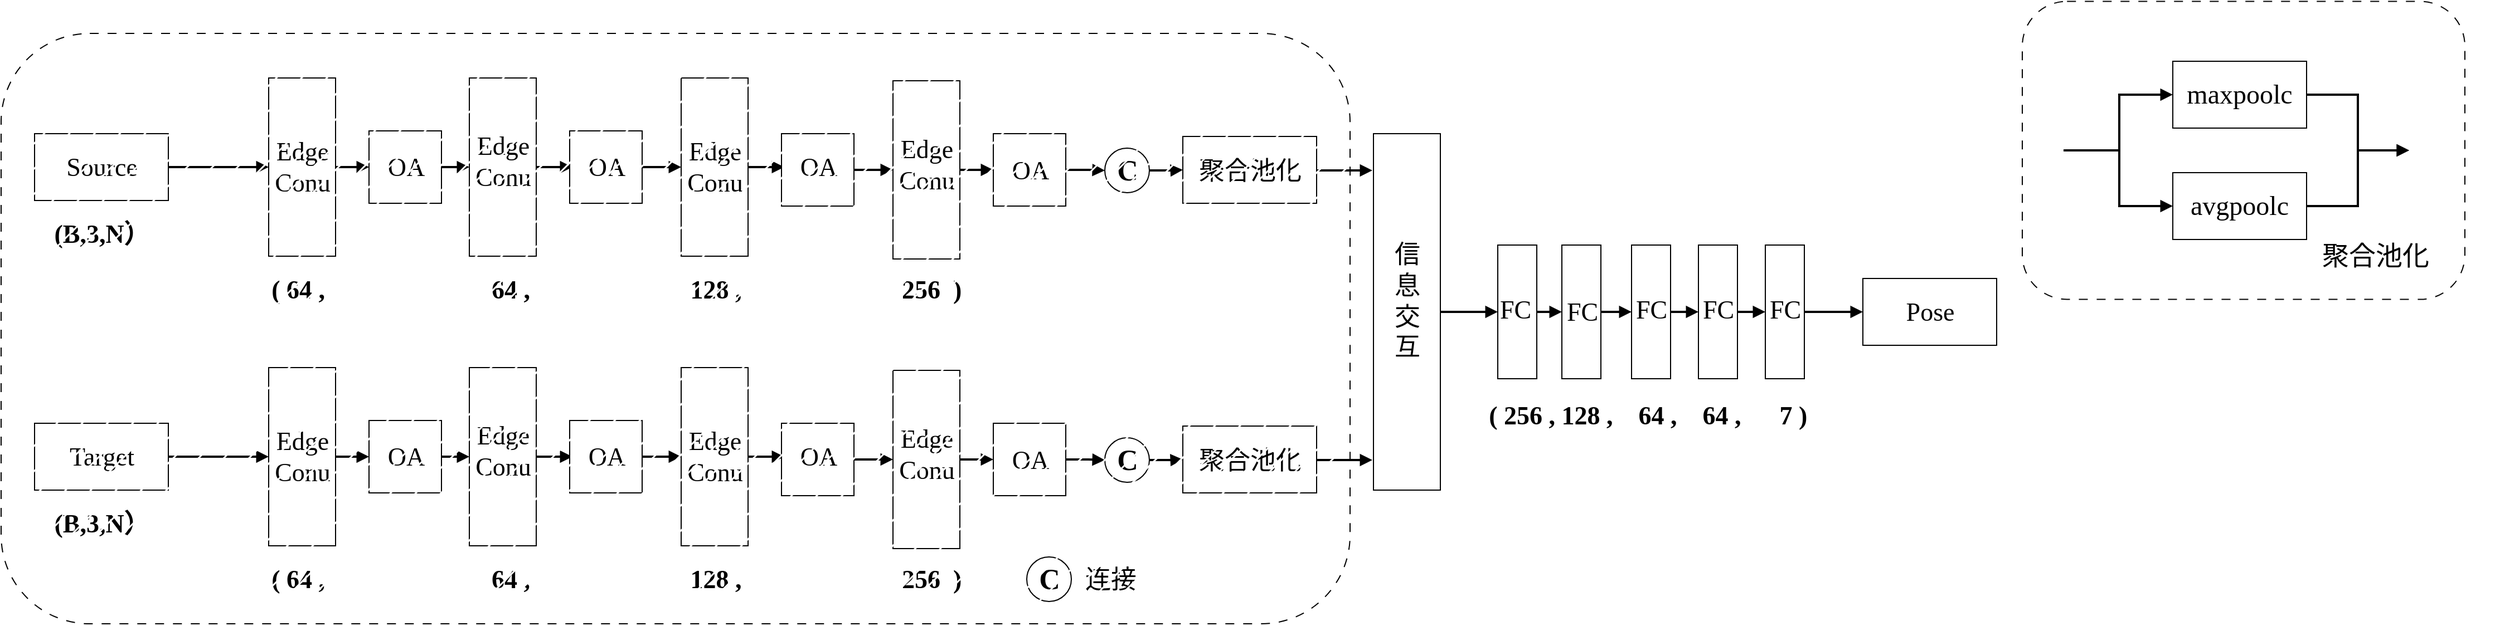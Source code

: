 <mxfile version="20.8.17" type="github">
  <diagram name="第 1 页" id="eRUMMsxShfU1d81g0v3S">
    <mxGraphModel dx="2500" dy="1315" grid="1" gridSize="10" guides="1" tooltips="1" connect="1" arrows="1" fold="1" page="1" pageScale="1" pageWidth="827" pageHeight="1169" math="0" shadow="0">
      <root>
        <mxCell id="0" />
        <mxCell id="1" parent="0" />
        <mxCell id="hH8gsVPZzRmc-5s9tCda-38" style="edgeStyle=orthogonalEdgeStyle;rounded=0;orthogonalLoop=1;jettySize=auto;html=1;exitX=1;exitY=0.5;exitDx=0;exitDy=0;strokeWidth=2;fontFamily=Times New Roman;fontSize=23;endArrow=block;endFill=1;" edge="1" parent="1" source="hH8gsVPZzRmc-5s9tCda-1" target="hH8gsVPZzRmc-5s9tCda-5">
          <mxGeometry relative="1" as="geometry" />
        </mxCell>
        <mxCell id="hH8gsVPZzRmc-5s9tCda-1" value="" style="rounded=0;whiteSpace=wrap;html=1;" vertex="1" parent="1">
          <mxGeometry x="130" y="230" width="120" height="60" as="geometry" />
        </mxCell>
        <mxCell id="hH8gsVPZzRmc-5s9tCda-2" value="&lt;font face=&quot;Times New Roman&quot; style=&quot;font-size: 23px;&quot;&gt;Source&lt;/font&gt;" style="text;html=1;align=center;verticalAlign=middle;resizable=0;points=[];autosize=1;strokeColor=none;fillColor=none;" vertex="1" parent="1">
          <mxGeometry x="145" y="240" width="90" height="40" as="geometry" />
        </mxCell>
        <mxCell id="hH8gsVPZzRmc-5s9tCda-77" style="edgeStyle=orthogonalEdgeStyle;rounded=0;orthogonalLoop=1;jettySize=auto;html=1;strokeWidth=2;fontFamily=宋体;fontSize=23;endArrow=block;endFill=1;" edge="1" parent="1" source="hH8gsVPZzRmc-5s9tCda-3" target="hH8gsVPZzRmc-5s9tCda-48">
          <mxGeometry relative="1" as="geometry" />
        </mxCell>
        <mxCell id="hH8gsVPZzRmc-5s9tCda-3" value="" style="rounded=0;whiteSpace=wrap;html=1;" vertex="1" parent="1">
          <mxGeometry x="130" y="490" width="120" height="60" as="geometry" />
        </mxCell>
        <mxCell id="hH8gsVPZzRmc-5s9tCda-4" value="&lt;font face=&quot;Times New Roman&quot; style=&quot;font-size: 23px;&quot;&gt;Target&lt;/font&gt;" style="text;html=1;align=center;verticalAlign=middle;resizable=0;points=[];autosize=1;strokeColor=none;fillColor=none;" vertex="1" parent="1">
          <mxGeometry x="150" y="500" width="80" height="40" as="geometry" />
        </mxCell>
        <mxCell id="hH8gsVPZzRmc-5s9tCda-14" style="edgeStyle=orthogonalEdgeStyle;rounded=0;orthogonalLoop=1;jettySize=auto;html=1;entryX=0;entryY=0.5;entryDx=0;entryDy=0;fontFamily=Times New Roman;fontSize=23;endArrow=block;endFill=1;strokeWidth=2;" edge="1" parent="1" source="hH8gsVPZzRmc-5s9tCda-5" target="hH8gsVPZzRmc-5s9tCda-11">
          <mxGeometry relative="1" as="geometry" />
        </mxCell>
        <mxCell id="hH8gsVPZzRmc-5s9tCda-5" value="" style="rounded=0;whiteSpace=wrap;html=1;fontFamily=Times New Roman;fontSize=23;rotation=90;" vertex="1" parent="1">
          <mxGeometry x="290" y="230" width="160" height="60" as="geometry" />
        </mxCell>
        <mxCell id="hH8gsVPZzRmc-5s9tCda-6" value="Edge&lt;br&gt;Conu" style="text;html=1;align=center;verticalAlign=middle;resizable=0;points=[];autosize=1;strokeColor=none;fillColor=none;fontSize=23;fontFamily=Times New Roman;" vertex="1" parent="1">
          <mxGeometry x="335" y="225" width="70" height="70" as="geometry" />
        </mxCell>
        <mxCell id="hH8gsVPZzRmc-5s9tCda-19" style="edgeStyle=orthogonalEdgeStyle;rounded=0;orthogonalLoop=1;jettySize=auto;html=1;fontFamily=Times New Roman;fontSize=23;strokeWidth=2;endArrow=block;endFill=1;" edge="1" parent="1" source="hH8gsVPZzRmc-5s9tCda-7" target="hH8gsVPZzRmc-5s9tCda-18">
          <mxGeometry relative="1" as="geometry" />
        </mxCell>
        <mxCell id="hH8gsVPZzRmc-5s9tCda-7" value="" style="rounded=0;whiteSpace=wrap;html=1;fontFamily=Times New Roman;fontSize=23;rotation=90;" vertex="1" parent="1">
          <mxGeometry x="470" y="230" width="160" height="60" as="geometry" />
        </mxCell>
        <mxCell id="hH8gsVPZzRmc-5s9tCda-8" value="Edge&lt;br&gt;Conu" style="text;html=1;align=center;verticalAlign=middle;resizable=0;points=[];autosize=1;strokeColor=none;fillColor=none;fontSize=23;fontFamily=Times New Roman;" vertex="1" parent="1">
          <mxGeometry x="515" y="220" width="70" height="70" as="geometry" />
        </mxCell>
        <mxCell id="hH8gsVPZzRmc-5s9tCda-33" style="edgeStyle=orthogonalEdgeStyle;rounded=0;orthogonalLoop=1;jettySize=auto;html=1;strokeWidth=2;fontFamily=Times New Roman;fontSize=23;endArrow=block;endFill=1;" edge="1" parent="1" source="hH8gsVPZzRmc-5s9tCda-11" target="hH8gsVPZzRmc-5s9tCda-7">
          <mxGeometry relative="1" as="geometry" />
        </mxCell>
        <mxCell id="hH8gsVPZzRmc-5s9tCda-11" value="" style="whiteSpace=wrap;html=1;aspect=fixed;fontFamily=Times New Roman;fontSize=23;" vertex="1" parent="1">
          <mxGeometry x="430" y="227.5" width="65" height="65" as="geometry" />
        </mxCell>
        <mxCell id="hH8gsVPZzRmc-5s9tCda-12" value="OA" style="text;html=1;align=center;verticalAlign=middle;resizable=0;points=[];autosize=1;strokeColor=none;fillColor=none;fontSize=23;fontFamily=Times New Roman;" vertex="1" parent="1">
          <mxGeometry x="432.5" y="240" width="60" height="40" as="geometry" />
        </mxCell>
        <mxCell id="hH8gsVPZzRmc-5s9tCda-34" style="edgeStyle=orthogonalEdgeStyle;rounded=0;orthogonalLoop=1;jettySize=auto;html=1;strokeWidth=2;fontFamily=Times New Roman;fontSize=23;endArrow=block;endFill=1;" edge="1" parent="1" source="hH8gsVPZzRmc-5s9tCda-17" target="hH8gsVPZzRmc-5s9tCda-21">
          <mxGeometry relative="1" as="geometry" />
        </mxCell>
        <mxCell id="hH8gsVPZzRmc-5s9tCda-17" value="" style="whiteSpace=wrap;html=1;aspect=fixed;fontFamily=Times New Roman;fontSize=23;" vertex="1" parent="1">
          <mxGeometry x="610" y="227.5" width="65" height="65" as="geometry" />
        </mxCell>
        <mxCell id="hH8gsVPZzRmc-5s9tCda-18" value="OA" style="text;html=1;align=center;verticalAlign=middle;resizable=0;points=[];autosize=1;strokeColor=none;fillColor=none;fontSize=23;fontFamily=Times New Roman;" vertex="1" parent="1">
          <mxGeometry x="612.5" y="240" width="60" height="40" as="geometry" />
        </mxCell>
        <mxCell id="hH8gsVPZzRmc-5s9tCda-20" style="edgeStyle=orthogonalEdgeStyle;rounded=0;orthogonalLoop=1;jettySize=auto;html=1;fontFamily=Times New Roman;fontSize=23;strokeWidth=2;endArrow=block;endFill=1;" edge="1" parent="1" source="hH8gsVPZzRmc-5s9tCda-21" target="hH8gsVPZzRmc-5s9tCda-24">
          <mxGeometry relative="1" as="geometry" />
        </mxCell>
        <mxCell id="hH8gsVPZzRmc-5s9tCda-21" value="" style="rounded=0;whiteSpace=wrap;html=1;fontFamily=Times New Roman;fontSize=23;rotation=90;" vertex="1" parent="1">
          <mxGeometry x="660" y="230" width="160" height="60" as="geometry" />
        </mxCell>
        <mxCell id="hH8gsVPZzRmc-5s9tCda-22" value="Edge&lt;br&gt;Conu" style="text;html=1;align=center;verticalAlign=middle;resizable=0;points=[];autosize=1;strokeColor=none;fillColor=none;fontSize=23;fontFamily=Times New Roman;" vertex="1" parent="1">
          <mxGeometry x="705" y="225" width="70" height="70" as="geometry" />
        </mxCell>
        <mxCell id="hH8gsVPZzRmc-5s9tCda-36" style="edgeStyle=orthogonalEdgeStyle;rounded=0;orthogonalLoop=1;jettySize=auto;html=1;strokeWidth=2;fontFamily=Times New Roman;fontSize=23;endArrow=block;endFill=1;" edge="1" parent="1" source="hH8gsVPZzRmc-5s9tCda-23" target="hH8gsVPZzRmc-5s9tCda-26">
          <mxGeometry relative="1" as="geometry" />
        </mxCell>
        <mxCell id="hH8gsVPZzRmc-5s9tCda-23" value="" style="whiteSpace=wrap;html=1;aspect=fixed;fontFamily=Times New Roman;fontSize=23;" vertex="1" parent="1">
          <mxGeometry x="800" y="230" width="65" height="65" as="geometry" />
        </mxCell>
        <mxCell id="hH8gsVPZzRmc-5s9tCda-24" value="OA" style="text;html=1;align=center;verticalAlign=middle;resizable=0;points=[];autosize=1;strokeColor=none;fillColor=none;fontSize=23;fontFamily=Times New Roman;" vertex="1" parent="1">
          <mxGeometry x="802.5" y="240" width="60" height="40" as="geometry" />
        </mxCell>
        <mxCell id="hH8gsVPZzRmc-5s9tCda-37" style="edgeStyle=orthogonalEdgeStyle;rounded=0;orthogonalLoop=1;jettySize=auto;html=1;strokeWidth=2;fontFamily=Times New Roman;fontSize=23;endArrow=block;endFill=1;" edge="1" parent="1" source="hH8gsVPZzRmc-5s9tCda-26" target="hH8gsVPZzRmc-5s9tCda-28">
          <mxGeometry relative="1" as="geometry" />
        </mxCell>
        <mxCell id="hH8gsVPZzRmc-5s9tCda-26" value="" style="rounded=0;whiteSpace=wrap;html=1;fontFamily=Times New Roman;fontSize=23;rotation=90;" vertex="1" parent="1">
          <mxGeometry x="850" y="232.5" width="160" height="60" as="geometry" />
        </mxCell>
        <mxCell id="hH8gsVPZzRmc-5s9tCda-27" value="Edge&lt;br&gt;Conu" style="text;html=1;align=center;verticalAlign=middle;resizable=0;points=[];autosize=1;strokeColor=none;fillColor=none;fontSize=23;fontFamily=Times New Roman;" vertex="1" parent="1">
          <mxGeometry x="895" y="222.5" width="70" height="70" as="geometry" />
        </mxCell>
        <mxCell id="hH8gsVPZzRmc-5s9tCda-42" style="edgeStyle=orthogonalEdgeStyle;rounded=0;orthogonalLoop=1;jettySize=auto;html=1;strokeWidth=2;fontFamily=Times New Roman;fontSize=23;endArrow=block;endFill=1;" edge="1" parent="1" source="hH8gsVPZzRmc-5s9tCda-28" target="hH8gsVPZzRmc-5s9tCda-41">
          <mxGeometry relative="1" as="geometry" />
        </mxCell>
        <mxCell id="hH8gsVPZzRmc-5s9tCda-28" value="" style="whiteSpace=wrap;html=1;aspect=fixed;fontFamily=Times New Roman;fontSize=23;" vertex="1" parent="1">
          <mxGeometry x="990" y="230" width="65" height="65" as="geometry" />
        </mxCell>
        <mxCell id="hH8gsVPZzRmc-5s9tCda-29" value="OA" style="text;html=1;align=center;verticalAlign=middle;resizable=0;points=[];autosize=1;strokeColor=none;fillColor=none;fontSize=23;fontFamily=Times New Roman;" vertex="1" parent="1">
          <mxGeometry x="992.5" y="242.5" width="60" height="40" as="geometry" />
        </mxCell>
        <mxCell id="hH8gsVPZzRmc-5s9tCda-39" value="" style="group;fontFamily=Times New Roman;fontSize=23;" vertex="1" connectable="0" parent="1">
          <mxGeometry x="1090" y="243" width="40.002" height="40.002" as="geometry" />
        </mxCell>
        <mxCell id="hH8gsVPZzRmc-5s9tCda-40" value="" style="ellipse;whiteSpace=wrap;html=1;aspect=fixed;fontFamily=Times New Roman;fontSize=36;" vertex="1" parent="hH8gsVPZzRmc-5s9tCda-39">
          <mxGeometry x="0.002" width="40" height="40" as="geometry" />
        </mxCell>
        <mxCell id="hH8gsVPZzRmc-5s9tCda-41" value="&lt;b style=&quot;font-size: 26px;&quot;&gt;C&lt;/b&gt;" style="text;html=1;align=center;verticalAlign=middle;resizable=0;points=[];autosize=1;strokeColor=none;fillColor=none;fontSize=23;fontFamily=Times New Roman;" vertex="1" parent="hH8gsVPZzRmc-5s9tCda-39">
          <mxGeometry y="0.002" width="40" height="40" as="geometry" />
        </mxCell>
        <mxCell id="hH8gsVPZzRmc-5s9tCda-43" value="" style="rounded=0;whiteSpace=wrap;html=1;fontFamily=Times New Roman;fontSize=23;" vertex="1" parent="1">
          <mxGeometry x="1160" y="232.5" width="120" height="60" as="geometry" />
        </mxCell>
        <mxCell id="hH8gsVPZzRmc-5s9tCda-81" style="edgeStyle=orthogonalEdgeStyle;rounded=0;orthogonalLoop=1;jettySize=auto;html=1;strokeWidth=2;fontFamily=宋体;fontSize=23;endArrow=block;endFill=1;" edge="1" parent="1" source="hH8gsVPZzRmc-5s9tCda-44">
          <mxGeometry relative="1" as="geometry">
            <mxPoint x="1330" y="263" as="targetPoint" />
          </mxGeometry>
        </mxCell>
        <mxCell id="hH8gsVPZzRmc-5s9tCda-44" value="&lt;font face=&quot;宋体&quot;&gt;聚合池化&lt;/font&gt;" style="text;html=1;align=center;verticalAlign=middle;resizable=0;points=[];autosize=1;strokeColor=none;fillColor=none;fontSize=23;fontFamily=Times New Roman;" vertex="1" parent="1">
          <mxGeometry x="1160" y="243" width="120" height="40" as="geometry" />
        </mxCell>
        <mxCell id="hH8gsVPZzRmc-5s9tCda-46" style="edgeStyle=orthogonalEdgeStyle;rounded=0;orthogonalLoop=1;jettySize=auto;html=1;entryX=0;entryY=0.5;entryDx=0;entryDy=0;strokeWidth=2;fontFamily=宋体;fontSize=23;endArrow=block;endFill=1;" edge="1" parent="1" source="hH8gsVPZzRmc-5s9tCda-41" target="hH8gsVPZzRmc-5s9tCda-43">
          <mxGeometry relative="1" as="geometry" />
        </mxCell>
        <mxCell id="hH8gsVPZzRmc-5s9tCda-47" style="edgeStyle=orthogonalEdgeStyle;rounded=0;orthogonalLoop=1;jettySize=auto;html=1;entryX=0;entryY=0.5;entryDx=0;entryDy=0;fontFamily=Times New Roman;fontSize=23;endArrow=block;endFill=1;strokeWidth=2;" edge="1" parent="1" source="hH8gsVPZzRmc-5s9tCda-48" target="hH8gsVPZzRmc-5s9tCda-54">
          <mxGeometry relative="1" as="geometry" />
        </mxCell>
        <mxCell id="hH8gsVPZzRmc-5s9tCda-48" value="" style="rounded=0;whiteSpace=wrap;html=1;fontFamily=Times New Roman;fontSize=23;rotation=90;" vertex="1" parent="1">
          <mxGeometry x="290" y="490" width="160" height="60" as="geometry" />
        </mxCell>
        <mxCell id="hH8gsVPZzRmc-5s9tCda-49" value="Edge&lt;br&gt;Conu" style="text;html=1;align=center;verticalAlign=middle;resizable=0;points=[];autosize=1;strokeColor=none;fillColor=none;fontSize=23;fontFamily=Times New Roman;" vertex="1" parent="1">
          <mxGeometry x="335" y="485" width="70" height="70" as="geometry" />
        </mxCell>
        <mxCell id="hH8gsVPZzRmc-5s9tCda-50" style="edgeStyle=orthogonalEdgeStyle;rounded=0;orthogonalLoop=1;jettySize=auto;html=1;fontFamily=Times New Roman;fontSize=23;strokeWidth=2;endArrow=block;endFill=1;" edge="1" parent="1" source="hH8gsVPZzRmc-5s9tCda-51" target="hH8gsVPZzRmc-5s9tCda-58">
          <mxGeometry relative="1" as="geometry" />
        </mxCell>
        <mxCell id="hH8gsVPZzRmc-5s9tCda-51" value="" style="rounded=0;whiteSpace=wrap;html=1;fontFamily=Times New Roman;fontSize=23;rotation=90;" vertex="1" parent="1">
          <mxGeometry x="470" y="490" width="160" height="60" as="geometry" />
        </mxCell>
        <mxCell id="hH8gsVPZzRmc-5s9tCda-52" value="Edge&lt;br&gt;Conu" style="text;html=1;align=center;verticalAlign=middle;resizable=0;points=[];autosize=1;strokeColor=none;fillColor=none;fontSize=23;fontFamily=Times New Roman;" vertex="1" parent="1">
          <mxGeometry x="515" y="480" width="70" height="70" as="geometry" />
        </mxCell>
        <mxCell id="hH8gsVPZzRmc-5s9tCda-53" style="edgeStyle=orthogonalEdgeStyle;rounded=0;orthogonalLoop=1;jettySize=auto;html=1;strokeWidth=2;fontFamily=Times New Roman;fontSize=23;endArrow=block;endFill=1;" edge="1" parent="1" source="hH8gsVPZzRmc-5s9tCda-54" target="hH8gsVPZzRmc-5s9tCda-51">
          <mxGeometry relative="1" as="geometry" />
        </mxCell>
        <mxCell id="hH8gsVPZzRmc-5s9tCda-54" value="" style="whiteSpace=wrap;html=1;aspect=fixed;fontFamily=Times New Roman;fontSize=23;" vertex="1" parent="1">
          <mxGeometry x="430" y="487.5" width="65" height="65" as="geometry" />
        </mxCell>
        <mxCell id="hH8gsVPZzRmc-5s9tCda-55" value="OA" style="text;html=1;align=center;verticalAlign=middle;resizable=0;points=[];autosize=1;strokeColor=none;fillColor=none;fontSize=23;fontFamily=Times New Roman;" vertex="1" parent="1">
          <mxGeometry x="432.5" y="500" width="60" height="40" as="geometry" />
        </mxCell>
        <mxCell id="hH8gsVPZzRmc-5s9tCda-56" style="edgeStyle=orthogonalEdgeStyle;rounded=0;orthogonalLoop=1;jettySize=auto;html=1;strokeWidth=2;fontFamily=Times New Roman;fontSize=23;endArrow=block;endFill=1;" edge="1" parent="1" source="hH8gsVPZzRmc-5s9tCda-57" target="hH8gsVPZzRmc-5s9tCda-60">
          <mxGeometry relative="1" as="geometry" />
        </mxCell>
        <mxCell id="hH8gsVPZzRmc-5s9tCda-57" value="" style="whiteSpace=wrap;html=1;aspect=fixed;fontFamily=Times New Roman;fontSize=23;" vertex="1" parent="1">
          <mxGeometry x="610" y="487.5" width="65" height="65" as="geometry" />
        </mxCell>
        <mxCell id="hH8gsVPZzRmc-5s9tCda-58" value="OA" style="text;html=1;align=center;verticalAlign=middle;resizable=0;points=[];autosize=1;strokeColor=none;fillColor=none;fontSize=23;fontFamily=Times New Roman;" vertex="1" parent="1">
          <mxGeometry x="612.5" y="500" width="60" height="40" as="geometry" />
        </mxCell>
        <mxCell id="hH8gsVPZzRmc-5s9tCda-59" style="edgeStyle=orthogonalEdgeStyle;rounded=0;orthogonalLoop=1;jettySize=auto;html=1;fontFamily=Times New Roman;fontSize=23;strokeWidth=2;endArrow=block;endFill=1;" edge="1" parent="1" source="hH8gsVPZzRmc-5s9tCda-60" target="hH8gsVPZzRmc-5s9tCda-64">
          <mxGeometry relative="1" as="geometry" />
        </mxCell>
        <mxCell id="hH8gsVPZzRmc-5s9tCda-60" value="" style="rounded=0;whiteSpace=wrap;html=1;fontFamily=Times New Roman;fontSize=23;rotation=90;" vertex="1" parent="1">
          <mxGeometry x="660" y="490" width="160" height="60" as="geometry" />
        </mxCell>
        <mxCell id="hH8gsVPZzRmc-5s9tCda-61" value="Edge&lt;br&gt;Conu" style="text;html=1;align=center;verticalAlign=middle;resizable=0;points=[];autosize=1;strokeColor=none;fillColor=none;fontSize=23;fontFamily=Times New Roman;" vertex="1" parent="1">
          <mxGeometry x="705" y="485" width="70" height="70" as="geometry" />
        </mxCell>
        <mxCell id="hH8gsVPZzRmc-5s9tCda-62" style="edgeStyle=orthogonalEdgeStyle;rounded=0;orthogonalLoop=1;jettySize=auto;html=1;strokeWidth=2;fontFamily=Times New Roman;fontSize=23;endArrow=block;endFill=1;" edge="1" parent="1" source="hH8gsVPZzRmc-5s9tCda-63" target="hH8gsVPZzRmc-5s9tCda-66">
          <mxGeometry relative="1" as="geometry" />
        </mxCell>
        <mxCell id="hH8gsVPZzRmc-5s9tCda-63" value="" style="whiteSpace=wrap;html=1;aspect=fixed;fontFamily=Times New Roman;fontSize=23;" vertex="1" parent="1">
          <mxGeometry x="800" y="490" width="65" height="65" as="geometry" />
        </mxCell>
        <mxCell id="hH8gsVPZzRmc-5s9tCda-64" value="OA" style="text;html=1;align=center;verticalAlign=middle;resizable=0;points=[];autosize=1;strokeColor=none;fillColor=none;fontSize=23;fontFamily=Times New Roman;" vertex="1" parent="1">
          <mxGeometry x="802.5" y="500" width="60" height="40" as="geometry" />
        </mxCell>
        <mxCell id="hH8gsVPZzRmc-5s9tCda-65" style="edgeStyle=orthogonalEdgeStyle;rounded=0;orthogonalLoop=1;jettySize=auto;html=1;strokeWidth=2;fontFamily=Times New Roman;fontSize=23;endArrow=block;endFill=1;" edge="1" parent="1" source="hH8gsVPZzRmc-5s9tCda-66" target="hH8gsVPZzRmc-5s9tCda-69">
          <mxGeometry relative="1" as="geometry" />
        </mxCell>
        <mxCell id="hH8gsVPZzRmc-5s9tCda-66" value="" style="rounded=0;whiteSpace=wrap;html=1;fontFamily=Times New Roman;fontSize=23;rotation=90;" vertex="1" parent="1">
          <mxGeometry x="850" y="492.5" width="160" height="60" as="geometry" />
        </mxCell>
        <mxCell id="hH8gsVPZzRmc-5s9tCda-67" value="Edge&lt;br&gt;Conu" style="text;html=1;align=center;verticalAlign=middle;resizable=0;points=[];autosize=1;strokeColor=none;fillColor=none;fontSize=23;fontFamily=Times New Roman;" vertex="1" parent="1">
          <mxGeometry x="895" y="482.5" width="70" height="70" as="geometry" />
        </mxCell>
        <mxCell id="hH8gsVPZzRmc-5s9tCda-68" style="edgeStyle=orthogonalEdgeStyle;rounded=0;orthogonalLoop=1;jettySize=auto;html=1;strokeWidth=2;fontFamily=Times New Roman;fontSize=23;endArrow=block;endFill=1;" edge="1" parent="1" source="hH8gsVPZzRmc-5s9tCda-69" target="hH8gsVPZzRmc-5s9tCda-73">
          <mxGeometry relative="1" as="geometry" />
        </mxCell>
        <mxCell id="hH8gsVPZzRmc-5s9tCda-69" value="" style="whiteSpace=wrap;html=1;aspect=fixed;fontFamily=Times New Roman;fontSize=23;" vertex="1" parent="1">
          <mxGeometry x="990" y="490" width="65" height="65" as="geometry" />
        </mxCell>
        <mxCell id="hH8gsVPZzRmc-5s9tCda-70" value="OA" style="text;html=1;align=center;verticalAlign=middle;resizable=0;points=[];autosize=1;strokeColor=none;fillColor=none;fontSize=23;fontFamily=Times New Roman;" vertex="1" parent="1">
          <mxGeometry x="992.5" y="502.5" width="60" height="40" as="geometry" />
        </mxCell>
        <mxCell id="hH8gsVPZzRmc-5s9tCda-71" value="" style="group;fontFamily=Times New Roman;fontSize=23;" vertex="1" connectable="0" parent="1">
          <mxGeometry x="1090" y="503" width="40.002" height="40.002" as="geometry" />
        </mxCell>
        <mxCell id="hH8gsVPZzRmc-5s9tCda-72" value="" style="ellipse;whiteSpace=wrap;html=1;aspect=fixed;fontFamily=Times New Roman;fontSize=36;" vertex="1" parent="hH8gsVPZzRmc-5s9tCda-71">
          <mxGeometry x="0.002" width="40" height="40" as="geometry" />
        </mxCell>
        <mxCell id="hH8gsVPZzRmc-5s9tCda-73" value="&lt;b style=&quot;font-size: 26px;&quot;&gt;C&lt;/b&gt;" style="text;html=1;align=center;verticalAlign=middle;resizable=0;points=[];autosize=1;strokeColor=none;fillColor=none;fontSize=23;fontFamily=Times New Roman;" vertex="1" parent="hH8gsVPZzRmc-5s9tCda-71">
          <mxGeometry y="0.002" width="40" height="40" as="geometry" />
        </mxCell>
        <mxCell id="hH8gsVPZzRmc-5s9tCda-74" value="" style="rounded=0;whiteSpace=wrap;html=1;fontFamily=Times New Roman;fontSize=23;" vertex="1" parent="1">
          <mxGeometry x="1160" y="492.5" width="120" height="60" as="geometry" />
        </mxCell>
        <mxCell id="hH8gsVPZzRmc-5s9tCda-82" style="edgeStyle=orthogonalEdgeStyle;rounded=0;orthogonalLoop=1;jettySize=auto;html=1;strokeWidth=2;fontFamily=宋体;fontSize=23;endArrow=block;endFill=1;" edge="1" parent="1" source="hH8gsVPZzRmc-5s9tCda-75">
          <mxGeometry relative="1" as="geometry">
            <mxPoint x="1330" y="523" as="targetPoint" />
          </mxGeometry>
        </mxCell>
        <mxCell id="hH8gsVPZzRmc-5s9tCda-75" value="&lt;font face=&quot;宋体&quot;&gt;聚合池化&lt;/font&gt;" style="text;html=1;align=center;verticalAlign=middle;resizable=0;points=[];autosize=1;strokeColor=none;fillColor=none;fontSize=23;fontFamily=Times New Roman;" vertex="1" parent="1">
          <mxGeometry x="1160" y="503" width="120" height="40" as="geometry" />
        </mxCell>
        <mxCell id="hH8gsVPZzRmc-5s9tCda-76" style="edgeStyle=orthogonalEdgeStyle;rounded=0;orthogonalLoop=1;jettySize=auto;html=1;entryX=0;entryY=0.5;entryDx=0;entryDy=0;strokeWidth=2;fontFamily=宋体;fontSize=23;endArrow=block;endFill=1;" edge="1" parent="1" source="hH8gsVPZzRmc-5s9tCda-73" target="hH8gsVPZzRmc-5s9tCda-74">
          <mxGeometry relative="1" as="geometry" />
        </mxCell>
        <mxCell id="hH8gsVPZzRmc-5s9tCda-108" style="edgeStyle=orthogonalEdgeStyle;rounded=0;orthogonalLoop=1;jettySize=auto;html=1;strokeWidth=2;fontFamily=Times New Roman;fontSize=23;endArrow=block;endFill=1;" edge="1" parent="1" source="hH8gsVPZzRmc-5s9tCda-78" target="hH8gsVPZzRmc-5s9tCda-84">
          <mxGeometry relative="1" as="geometry" />
        </mxCell>
        <mxCell id="hH8gsVPZzRmc-5s9tCda-78" value="" style="rounded=0;whiteSpace=wrap;html=1;fontFamily=宋体;fontSize=23;rotation=90;" vertex="1" parent="1">
          <mxGeometry x="1201" y="360" width="320" height="60" as="geometry" />
        </mxCell>
        <mxCell id="hH8gsVPZzRmc-5s9tCda-83" value="信&lt;br&gt;息&lt;br&gt;交&lt;br&gt;互" style="text;html=1;align=center;verticalAlign=middle;resizable=0;points=[];autosize=1;strokeColor=none;fillColor=none;fontSize=23;fontFamily=宋体;" vertex="1" parent="1">
          <mxGeometry x="1336" y="320" width="50" height="120" as="geometry" />
        </mxCell>
        <mxCell id="hH8gsVPZzRmc-5s9tCda-102" style="edgeStyle=orthogonalEdgeStyle;rounded=0;orthogonalLoop=1;jettySize=auto;html=1;strokeWidth=2;fontFamily=宋体;fontSize=23;endArrow=block;endFill=1;" edge="1" parent="1" source="hH8gsVPZzRmc-5s9tCda-84" target="hH8gsVPZzRmc-5s9tCda-86">
          <mxGeometry relative="1" as="geometry" />
        </mxCell>
        <mxCell id="hH8gsVPZzRmc-5s9tCda-84" value="" style="rounded=0;whiteSpace=wrap;html=1;fontFamily=宋体;fontSize=23;rotation=90;" vertex="1" parent="1">
          <mxGeometry x="1400" y="372.5" width="120" height="35" as="geometry" />
        </mxCell>
        <mxCell id="hH8gsVPZzRmc-5s9tCda-85" value="&lt;font face=&quot;Times New Roman&quot;&gt;FC&lt;/font&gt;" style="text;html=1;align=center;verticalAlign=middle;resizable=0;points=[];autosize=1;strokeColor=none;fillColor=none;fontSize=23;fontFamily=宋体;" vertex="1" parent="1">
          <mxGeometry x="1432.5" y="367.5" width="50" height="40" as="geometry" />
        </mxCell>
        <mxCell id="hH8gsVPZzRmc-5s9tCda-99" style="edgeStyle=orthogonalEdgeStyle;rounded=0;orthogonalLoop=1;jettySize=auto;html=1;strokeWidth=2;fontFamily=宋体;fontSize=23;endArrow=block;endFill=1;" edge="1" parent="1" source="hH8gsVPZzRmc-5s9tCda-86" target="hH8gsVPZzRmc-5s9tCda-88">
          <mxGeometry relative="1" as="geometry" />
        </mxCell>
        <mxCell id="hH8gsVPZzRmc-5s9tCda-86" value="" style="rounded=0;whiteSpace=wrap;html=1;fontFamily=宋体;fontSize=23;rotation=90;" vertex="1" parent="1">
          <mxGeometry x="1457.5" y="372.5" width="120" height="35" as="geometry" />
        </mxCell>
        <mxCell id="hH8gsVPZzRmc-5s9tCda-87" value="&lt;font face=&quot;Times New Roman&quot;&gt;FC&lt;/font&gt;" style="text;html=1;align=center;verticalAlign=middle;resizable=0;points=[];autosize=1;strokeColor=none;fillColor=none;fontSize=23;fontFamily=宋体;" vertex="1" parent="1">
          <mxGeometry x="1492.5" y="370" width="50" height="40" as="geometry" />
        </mxCell>
        <mxCell id="hH8gsVPZzRmc-5s9tCda-100" style="edgeStyle=orthogonalEdgeStyle;rounded=0;orthogonalLoop=1;jettySize=auto;html=1;strokeWidth=2;fontFamily=宋体;fontSize=23;endArrow=block;endFill=1;" edge="1" parent="1" source="hH8gsVPZzRmc-5s9tCda-88" target="hH8gsVPZzRmc-5s9tCda-90">
          <mxGeometry relative="1" as="geometry" />
        </mxCell>
        <mxCell id="hH8gsVPZzRmc-5s9tCda-88" value="" style="rounded=0;whiteSpace=wrap;html=1;fontFamily=宋体;fontSize=23;rotation=90;" vertex="1" parent="1">
          <mxGeometry x="1520" y="372.5" width="120" height="35" as="geometry" />
        </mxCell>
        <mxCell id="hH8gsVPZzRmc-5s9tCda-89" value="&lt;font face=&quot;Times New Roman&quot;&gt;FC&lt;/font&gt;" style="text;html=1;align=center;verticalAlign=middle;resizable=0;points=[];autosize=1;strokeColor=none;fillColor=none;fontSize=23;fontFamily=宋体;" vertex="1" parent="1">
          <mxGeometry x="1555" y="367.5" width="50" height="40" as="geometry" />
        </mxCell>
        <mxCell id="hH8gsVPZzRmc-5s9tCda-116" style="edgeStyle=orthogonalEdgeStyle;rounded=0;orthogonalLoop=1;jettySize=auto;html=1;strokeWidth=2;fontFamily=Times New Roman;fontSize=23;endArrow=block;endFill=1;" edge="1" parent="1" source="hH8gsVPZzRmc-5s9tCda-90" target="hH8gsVPZzRmc-5s9tCda-114">
          <mxGeometry relative="1" as="geometry" />
        </mxCell>
        <mxCell id="hH8gsVPZzRmc-5s9tCda-90" value="" style="rounded=0;whiteSpace=wrap;html=1;fontFamily=宋体;fontSize=23;rotation=90;" vertex="1" parent="1">
          <mxGeometry x="1580" y="372.5" width="120" height="35" as="geometry" />
        </mxCell>
        <mxCell id="hH8gsVPZzRmc-5s9tCda-91" value="&lt;font face=&quot;Times New Roman&quot;&gt;FC&lt;/font&gt;" style="text;html=1;align=center;verticalAlign=middle;resizable=0;points=[];autosize=1;strokeColor=none;fillColor=none;fontSize=23;fontFamily=宋体;" vertex="1" parent="1">
          <mxGeometry x="1615" y="367.5" width="50" height="40" as="geometry" />
        </mxCell>
        <mxCell id="hH8gsVPZzRmc-5s9tCda-105" value="" style="rounded=0;whiteSpace=wrap;html=1;" vertex="1" parent="1">
          <mxGeometry x="1770" y="360" width="120" height="60" as="geometry" />
        </mxCell>
        <mxCell id="hH8gsVPZzRmc-5s9tCda-106" value="&lt;font face=&quot;Times New Roman&quot;&gt;Pose&lt;/font&gt;" style="text;html=1;align=center;verticalAlign=middle;resizable=0;points=[];autosize=1;strokeColor=none;fillColor=none;fontSize=23;fontFamily=宋体;" vertex="1" parent="1">
          <mxGeometry x="1795" y="369.5" width="70" height="40" as="geometry" />
        </mxCell>
        <mxCell id="hH8gsVPZzRmc-5s9tCda-109" value="&lt;b&gt;(B,3,N）&lt;/b&gt;" style="text;html=1;align=center;verticalAlign=middle;resizable=0;points=[];autosize=1;strokeColor=none;fillColor=none;fontSize=23;fontFamily=Times New Roman;" vertex="1" parent="1">
          <mxGeometry x="135" y="300" width="110" height="40" as="geometry" />
        </mxCell>
        <mxCell id="hH8gsVPZzRmc-5s9tCda-110" value="&lt;b&gt;(B,3,N）&lt;/b&gt;" style="text;html=1;align=center;verticalAlign=middle;resizable=0;points=[];autosize=1;strokeColor=none;fillColor=none;fontSize=23;fontFamily=Times New Roman;" vertex="1" parent="1">
          <mxGeometry x="135" y="560" width="110" height="40" as="geometry" />
        </mxCell>
        <mxCell id="hH8gsVPZzRmc-5s9tCda-111" value="&lt;b&gt;&amp;nbsp; &amp;nbsp;( 64 ,&amp;nbsp; &amp;nbsp; &amp;nbsp; &amp;nbsp; &amp;nbsp; &amp;nbsp; &amp;nbsp; &amp;nbsp; &amp;nbsp; &amp;nbsp; &amp;nbsp; &amp;nbsp; &amp;nbsp; 64 ,&amp;nbsp; &amp;nbsp; &amp;nbsp; &amp;nbsp; &amp;nbsp; &amp;nbsp; &amp;nbsp; &amp;nbsp; &amp;nbsp; &amp;nbsp; &amp;nbsp; &amp;nbsp; &amp;nbsp;128 ,&amp;nbsp; &amp;nbsp; &amp;nbsp; &amp;nbsp; &amp;nbsp; &amp;nbsp; &amp;nbsp; &amp;nbsp; &amp;nbsp; &amp;nbsp; &amp;nbsp; &amp;nbsp; &amp;nbsp;256&amp;nbsp; )&lt;/b&gt;" style="text;html=1;align=center;verticalAlign=middle;resizable=0;points=[];autosize=1;strokeColor=none;fillColor=none;fontSize=23;fontFamily=Times New Roman;" vertex="1" parent="1">
          <mxGeometry x="312.5" y="350" width="660" height="40" as="geometry" />
        </mxCell>
        <mxCell id="hH8gsVPZzRmc-5s9tCda-112" value="&lt;b&gt;&amp;nbsp; &amp;nbsp;( 64 ,&amp;nbsp; &amp;nbsp; &amp;nbsp; &amp;nbsp; &amp;nbsp; &amp;nbsp; &amp;nbsp; &amp;nbsp; &amp;nbsp; &amp;nbsp; &amp;nbsp; &amp;nbsp; &amp;nbsp; 64 ,&amp;nbsp; &amp;nbsp; &amp;nbsp; &amp;nbsp; &amp;nbsp; &amp;nbsp; &amp;nbsp; &amp;nbsp; &amp;nbsp; &amp;nbsp; &amp;nbsp; &amp;nbsp; &amp;nbsp;128 ,&amp;nbsp; &amp;nbsp; &amp;nbsp; &amp;nbsp; &amp;nbsp; &amp;nbsp; &amp;nbsp; &amp;nbsp; &amp;nbsp; &amp;nbsp; &amp;nbsp; &amp;nbsp; &amp;nbsp;256&amp;nbsp; )&lt;/b&gt;" style="text;html=1;align=center;verticalAlign=middle;resizable=0;points=[];autosize=1;strokeColor=none;fillColor=none;fontSize=23;fontFamily=Times New Roman;" vertex="1" parent="1">
          <mxGeometry x="312.5" y="610" width="660" height="40" as="geometry" />
        </mxCell>
        <mxCell id="hH8gsVPZzRmc-5s9tCda-113" value="&lt;b&gt;&amp;nbsp; &amp;nbsp; &amp;nbsp; &amp;nbsp; &amp;nbsp; &amp;nbsp; &amp;nbsp; &amp;nbsp; &amp;nbsp;( 256 , 128 ,&amp;nbsp; &amp;nbsp; 64 ,&amp;nbsp; &amp;nbsp; 64 ,&amp;nbsp; &amp;nbsp; &amp;nbsp; 7 )&lt;/b&gt;" style="text;html=1;align=center;verticalAlign=middle;resizable=0;points=[];autosize=1;strokeColor=none;fillColor=none;fontSize=23;fontFamily=Times New Roman;" vertex="1" parent="1">
          <mxGeometry x="1322.5" y="462.5" width="410" height="40" as="geometry" />
        </mxCell>
        <mxCell id="hH8gsVPZzRmc-5s9tCda-118" style="edgeStyle=orthogonalEdgeStyle;rounded=0;orthogonalLoop=1;jettySize=auto;html=1;entryX=0;entryY=0.5;entryDx=0;entryDy=0;strokeWidth=2;fontFamily=Times New Roman;fontSize=23;endArrow=block;endFill=1;" edge="1" parent="1" source="hH8gsVPZzRmc-5s9tCda-114" target="hH8gsVPZzRmc-5s9tCda-105">
          <mxGeometry relative="1" as="geometry" />
        </mxCell>
        <mxCell id="hH8gsVPZzRmc-5s9tCda-114" value="" style="rounded=0;whiteSpace=wrap;html=1;fontFamily=宋体;fontSize=23;rotation=90;" vertex="1" parent="1">
          <mxGeometry x="1640" y="372.5" width="120" height="35" as="geometry" />
        </mxCell>
        <mxCell id="hH8gsVPZzRmc-5s9tCda-115" value="&lt;font face=&quot;Times New Roman&quot;&gt;FC&lt;/font&gt;" style="text;html=1;align=center;verticalAlign=middle;resizable=0;points=[];autosize=1;strokeColor=none;fillColor=none;fontSize=23;fontFamily=宋体;" vertex="1" parent="1">
          <mxGeometry x="1675" y="367.5" width="50" height="40" as="geometry" />
        </mxCell>
        <mxCell id="hH8gsVPZzRmc-5s9tCda-119" value="" style="group;fontFamily=Times New Roman;fontSize=23;" vertex="1" connectable="0" parent="1">
          <mxGeometry x="1020" y="610" width="40.002" height="40.002" as="geometry" />
        </mxCell>
        <mxCell id="hH8gsVPZzRmc-5s9tCda-120" value="" style="ellipse;whiteSpace=wrap;html=1;aspect=fixed;fontFamily=Times New Roman;fontSize=36;" vertex="1" parent="hH8gsVPZzRmc-5s9tCda-119">
          <mxGeometry x="0.002" width="40" height="40" as="geometry" />
        </mxCell>
        <mxCell id="hH8gsVPZzRmc-5s9tCda-121" value="&lt;b style=&quot;font-size: 26px;&quot;&gt;C&lt;/b&gt;" style="text;html=1;align=center;verticalAlign=middle;resizable=0;points=[];autosize=1;strokeColor=none;fillColor=none;fontSize=23;fontFamily=Times New Roman;" vertex="1" parent="hH8gsVPZzRmc-5s9tCda-119">
          <mxGeometry y="0.002" width="40" height="40" as="geometry" />
        </mxCell>
        <mxCell id="hH8gsVPZzRmc-5s9tCda-122" value="&lt;font face=&quot;宋体&quot;&gt;连接&lt;/font&gt;" style="text;html=1;align=center;verticalAlign=middle;resizable=0;points=[];autosize=1;strokeColor=none;fillColor=none;fontSize=23;fontFamily=Times New Roman;" vertex="1" parent="1">
          <mxGeometry x="1060" y="610" width="70" height="40" as="geometry" />
        </mxCell>
        <mxCell id="hH8gsVPZzRmc-5s9tCda-123" value="" style="rounded=1;whiteSpace=wrap;html=1;fontFamily=宋体;fontSize=23;arcSize=15;dashed=1;dashPattern=8 8;fillStyle=hatch;" vertex="1" parent="1">
          <mxGeometry x="100" y="140" width="1210" height="530" as="geometry" />
        </mxCell>
        <mxCell id="hH8gsVPZzRmc-5s9tCda-124" value="" style="rounded=1;whiteSpace=wrap;html=1;dashed=1;dashPattern=8 8;fillStyle=hatch;fontFamily=宋体;fontSize=23;" vertex="1" parent="1">
          <mxGeometry x="1913" y="111.25" width="397" height="267.5" as="geometry" />
        </mxCell>
        <mxCell id="hH8gsVPZzRmc-5s9tCda-135" style="edgeStyle=orthogonalEdgeStyle;rounded=0;orthogonalLoop=1;jettySize=auto;html=1;entryX=0;entryY=0.5;entryDx=0;entryDy=0;strokeWidth=2;fontFamily=Times New Roman;fontSize=24;endArrow=block;endFill=1;" edge="1" parent="1" source="hH8gsVPZzRmc-5s9tCda-125" target="hH8gsVPZzRmc-5s9tCda-134">
          <mxGeometry relative="1" as="geometry" />
        </mxCell>
        <mxCell id="hH8gsVPZzRmc-5s9tCda-125" value="&lt;font face=&quot;Times New Roman&quot; style=&quot;font-size: 24px;&quot;&gt;maxpoolc&lt;/font&gt;" style="rounded=0;whiteSpace=wrap;html=1;fillStyle=hatch;fontFamily=宋体;fontSize=23;" vertex="1" parent="1">
          <mxGeometry x="2048" y="165" width="120" height="60" as="geometry" />
        </mxCell>
        <mxCell id="hH8gsVPZzRmc-5s9tCda-136" style="edgeStyle=orthogonalEdgeStyle;rounded=0;orthogonalLoop=1;jettySize=auto;html=1;entryX=0;entryY=0.5;entryDx=0;entryDy=0;strokeWidth=2;fontFamily=Times New Roman;fontSize=24;endArrow=block;endFill=1;" edge="1" parent="1" source="hH8gsVPZzRmc-5s9tCda-126" target="hH8gsVPZzRmc-5s9tCda-134">
          <mxGeometry relative="1" as="geometry" />
        </mxCell>
        <mxCell id="hH8gsVPZzRmc-5s9tCda-126" value="&lt;font face=&quot;Times New Roman&quot; style=&quot;font-size: 24px;&quot;&gt;avgpoolc&lt;/font&gt;" style="rounded=0;whiteSpace=wrap;html=1;fillStyle=hatch;fontFamily=宋体;fontSize=23;" vertex="1" parent="1">
          <mxGeometry x="2048" y="265" width="120" height="60" as="geometry" />
        </mxCell>
        <mxCell id="hH8gsVPZzRmc-5s9tCda-127" value="" style="edgeStyle=none;orthogonalLoop=1;jettySize=auto;html=1;rounded=0;strokeWidth=2;fontFamily=Times New Roman;fontSize=24;endArrow=block;endFill=1;entryX=0;entryY=0.5;entryDx=0;entryDy=0;" edge="1" parent="1" target="hH8gsVPZzRmc-5s9tCda-125">
          <mxGeometry width="80" relative="1" as="geometry">
            <mxPoint x="1950" y="245" as="sourcePoint" />
            <mxPoint x="2048" y="180" as="targetPoint" />
            <Array as="points">
              <mxPoint x="2000" y="245" />
              <mxPoint x="2000" y="195" />
            </Array>
          </mxGeometry>
        </mxCell>
        <mxCell id="hH8gsVPZzRmc-5s9tCda-128" value="" style="edgeStyle=none;orthogonalLoop=1;jettySize=auto;html=1;rounded=0;strokeWidth=2;fontFamily=Times New Roman;fontSize=24;endArrow=block;endFill=1;entryX=0;entryY=0.5;entryDx=0;entryDy=0;exitX=1;exitY=0.5;exitDx=0;exitDy=0;" edge="1" parent="1" target="hH8gsVPZzRmc-5s9tCda-126">
          <mxGeometry width="80" relative="1" as="geometry">
            <mxPoint x="1950" y="245" as="sourcePoint" />
            <mxPoint x="2058" y="190" as="targetPoint" />
            <Array as="points">
              <mxPoint x="2000" y="245" />
              <mxPoint x="2000" y="295" />
            </Array>
          </mxGeometry>
        </mxCell>
        <mxCell id="hH8gsVPZzRmc-5s9tCda-133" value="" style="whiteSpace=wrap;html=1;aspect=fixed;fillStyle=hatch;fontFamily=Times New Roman;fontSize=24;opacity=0;" vertex="1" parent="1">
          <mxGeometry x="1890" y="580" width="80" height="80" as="geometry" />
        </mxCell>
        <mxCell id="hH8gsVPZzRmc-5s9tCda-134" value="" style="whiteSpace=wrap;html=1;aspect=fixed;fillStyle=hatch;fontFamily=Times New Roman;fontSize=24;opacity=0;" vertex="1" parent="1">
          <mxGeometry x="2260" y="205" width="80" height="80" as="geometry" />
        </mxCell>
        <mxCell id="hH8gsVPZzRmc-5s9tCda-137" value="&lt;font face=&quot;宋体&quot;&gt;聚合池化&lt;/font&gt;" style="shape=tape;whiteSpace=wrap;html=1;fillStyle=hatch;fontFamily=Times New Roman;fontSize=24;opacity=0;" vertex="1" parent="1">
          <mxGeometry x="2170" y="290" width="120" height="100" as="geometry" />
        </mxCell>
      </root>
    </mxGraphModel>
  </diagram>
</mxfile>
